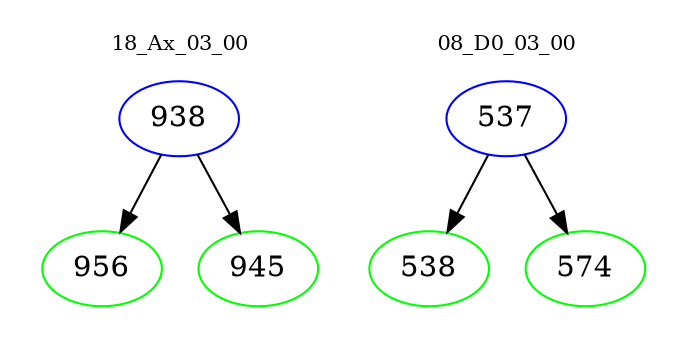 digraph{
subgraph cluster_0 {
color = white
label = "18_Ax_03_00";
fontsize=10;
T0_938 [label="938", color="blue"]
T0_938 -> T0_956 [color="black"]
T0_956 [label="956", color="green"]
T0_938 -> T0_945 [color="black"]
T0_945 [label="945", color="green"]
}
subgraph cluster_1 {
color = white
label = "08_D0_03_00";
fontsize=10;
T1_537 [label="537", color="blue"]
T1_537 -> T1_538 [color="black"]
T1_538 [label="538", color="green"]
T1_537 -> T1_574 [color="black"]
T1_574 [label="574", color="green"]
}
}
